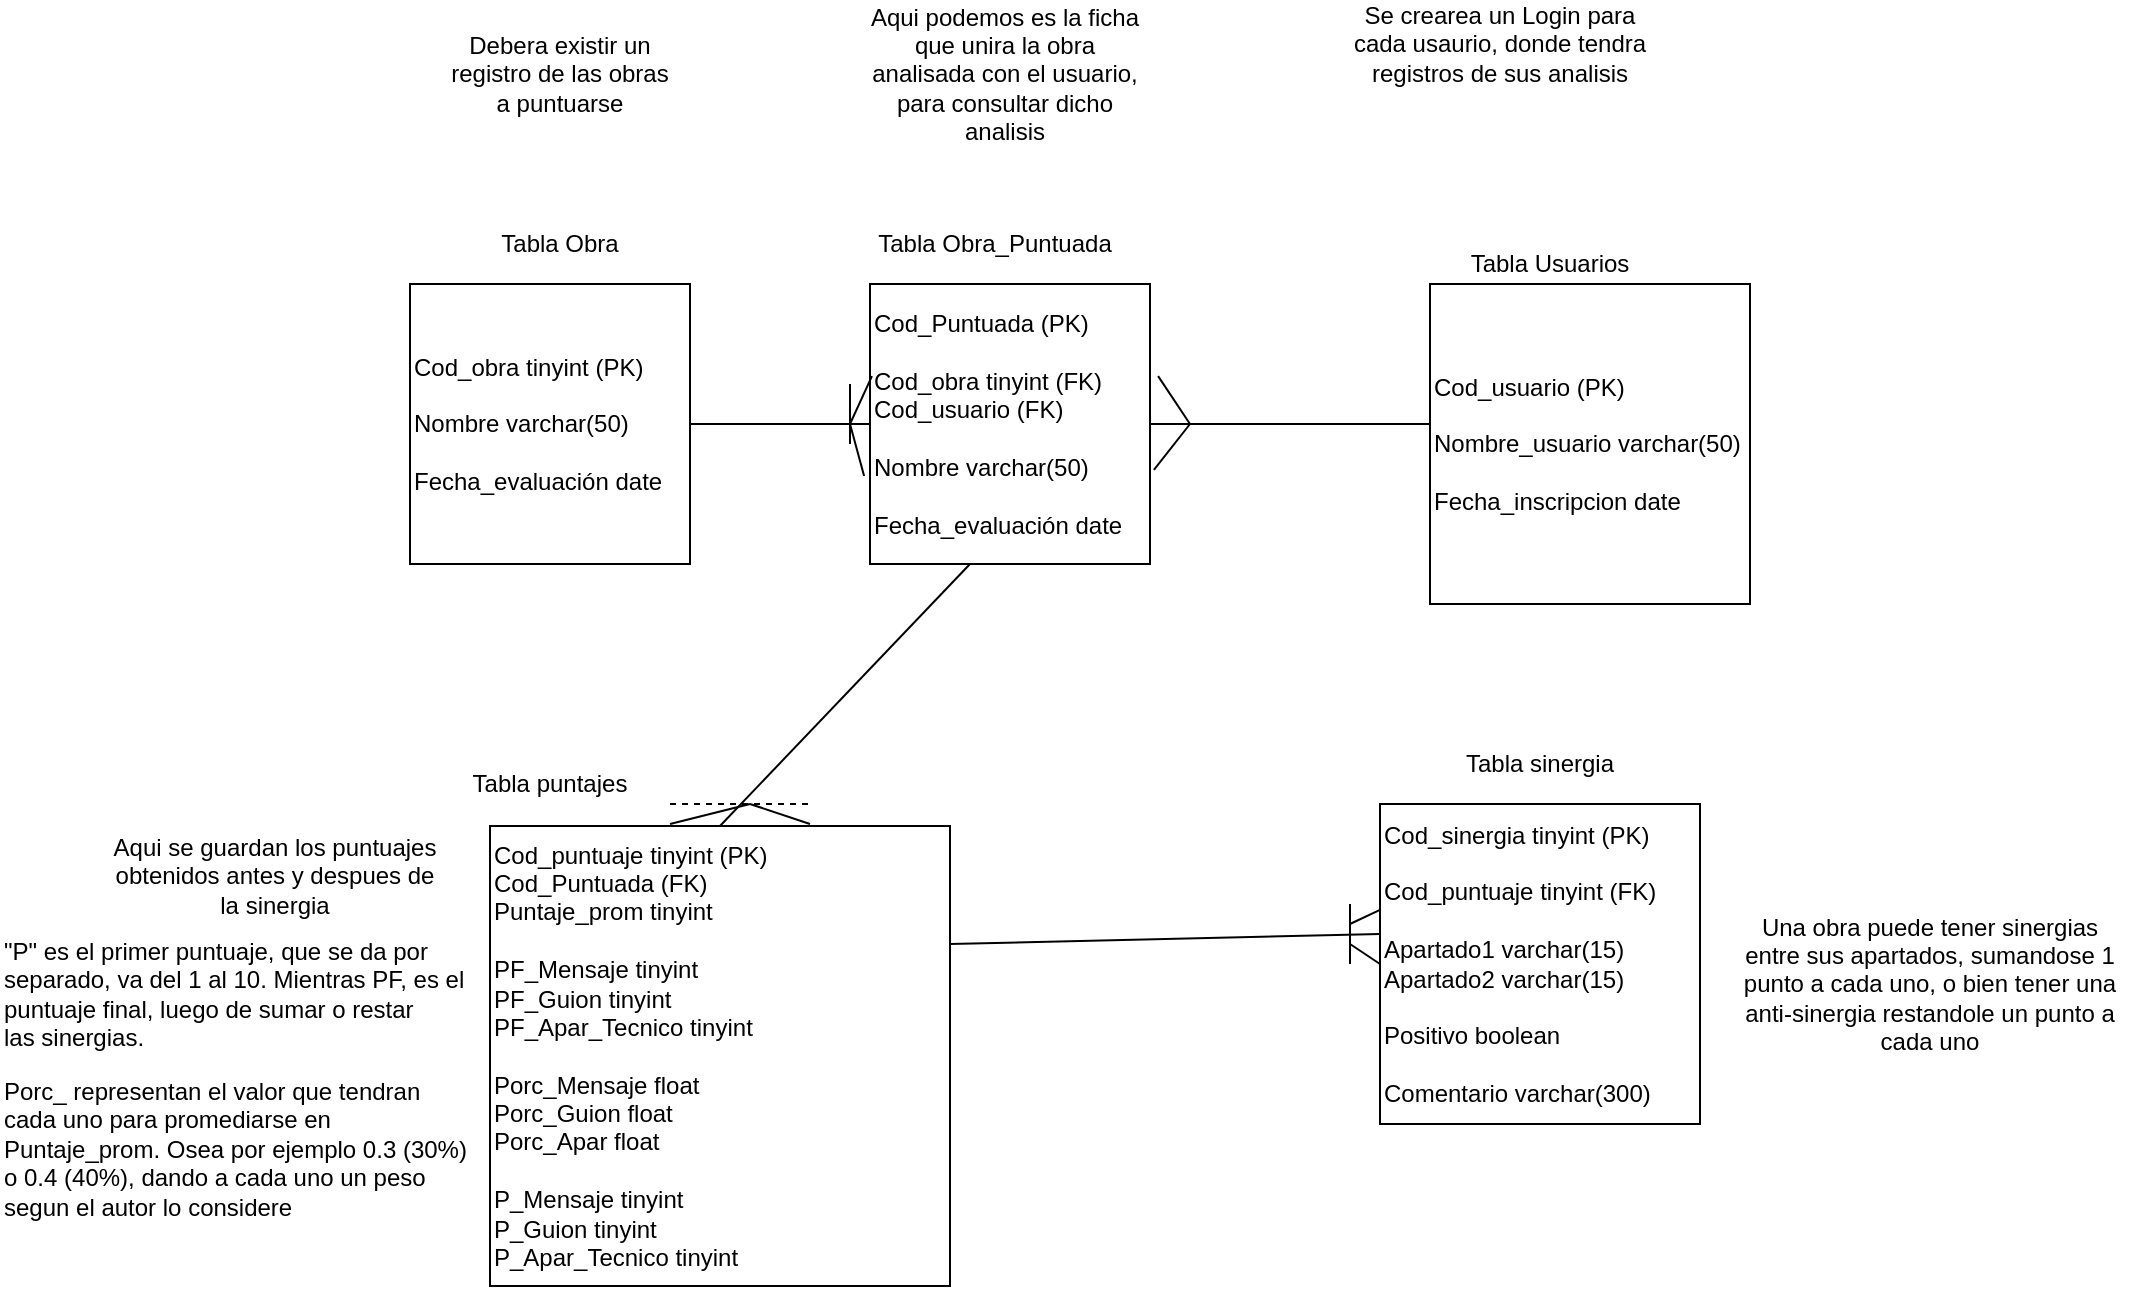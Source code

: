 <mxfile version="12.6.4" type="github">
  <diagram id="JBJWnH2A5ppMdrGDwTaD" name="Page-1">
    <mxGraphModel dx="1792" dy="1629" grid="1" gridSize="10" guides="1" tooltips="1" connect="1" arrows="1" fold="1" page="1" pageScale="1" pageWidth="850" pageHeight="1100" math="0" shadow="0">
      <root>
        <mxCell id="0"/>
        <mxCell id="1" parent="0"/>
        <mxCell id="qTqHNT2F86t1DctnGXYB-1" value="&lt;div align=&quot;left&quot;&gt;Cod_puntuaje tinyint (PK)&lt;br&gt;&lt;/div&gt;&lt;div align=&quot;left&quot;&gt;Cod_Puntuada (FK)&lt;br&gt;&lt;/div&gt;&lt;div align=&quot;left&quot;&gt;Puntaje_prom tinyint&lt;/div&gt;&lt;div align=&quot;left&quot;&gt;&lt;br&gt;&lt;/div&gt;&lt;div align=&quot;left&quot;&gt;PF_Mensaje tinyint&lt;br&gt;&lt;/div&gt;&lt;div align=&quot;left&quot;&gt;PF_Guion tinyint&lt;br&gt;&lt;/div&gt;&lt;div align=&quot;left&quot;&gt;PF_Apar_Tecnico tinyint&lt;/div&gt;&lt;div align=&quot;left&quot;&gt;&lt;br&gt;&lt;/div&gt;&lt;div align=&quot;left&quot;&gt;Porc_Mensaje float&lt;/div&gt;&lt;div align=&quot;left&quot;&gt;Porc_Guion float&lt;/div&gt;&lt;div align=&quot;left&quot;&gt;Porc_Apar float&lt;br&gt;&lt;/div&gt;&lt;div align=&quot;left&quot;&gt;&lt;br&gt;&lt;/div&gt;&lt;div align=&quot;left&quot;&gt;P_Mensaje tinyint&lt;/div&gt;&lt;div align=&quot;left&quot;&gt;P_Guion tinyint&lt;/div&gt;&lt;div align=&quot;left&quot;&gt;P_Apar_Tecnico tinyint&lt;br&gt;&lt;/div&gt;" style="whiteSpace=wrap;html=1;aspect=fixed;align=left;" parent="1" vertex="1">
          <mxGeometry x="-100" y="-239" width="230" height="230" as="geometry"/>
        </mxCell>
        <mxCell id="qTqHNT2F86t1DctnGXYB-2" value="Tabla puntajes" style="text;html=1;strokeColor=none;fillColor=none;align=center;verticalAlign=middle;whiteSpace=wrap;rounded=0;" parent="1" vertex="1">
          <mxGeometry x="-115" y="-270" width="90" height="20" as="geometry"/>
        </mxCell>
        <mxCell id="qTqHNT2F86t1DctnGXYB-4" value="" style="endArrow=none;html=1;entryX=0;entryY=0.406;entryDx=0;entryDy=0;entryPerimeter=0;" parent="1" target="qTqHNT2F86t1DctnGXYB-8" edge="1">
          <mxGeometry width="50" height="50" relative="1" as="geometry">
            <mxPoint x="130" y="-180" as="sourcePoint"/>
            <mxPoint x="-140" y="-90" as="targetPoint"/>
          </mxGeometry>
        </mxCell>
        <mxCell id="qTqHNT2F86t1DctnGXYB-5" value="" style="endArrow=none;html=1;entryX=0;entryY=0.5;entryDx=0;entryDy=0;" parent="1" edge="1" target="qTqHNT2F86t1DctnGXYB-8">
          <mxGeometry width="50" height="50" relative="1" as="geometry">
            <mxPoint x="330" y="-180" as="sourcePoint"/>
            <mxPoint x="110" y="-180" as="targetPoint"/>
          </mxGeometry>
        </mxCell>
        <mxCell id="qTqHNT2F86t1DctnGXYB-6" value="" style="endArrow=none;html=1;entryX=0;entryY=0.331;entryDx=0;entryDy=0;entryPerimeter=0;" parent="1" edge="1" target="qTqHNT2F86t1DctnGXYB-8">
          <mxGeometry width="50" height="50" relative="1" as="geometry">
            <mxPoint x="330" y="-190" as="sourcePoint"/>
            <mxPoint x="130" y="-170" as="targetPoint"/>
          </mxGeometry>
        </mxCell>
        <mxCell id="qTqHNT2F86t1DctnGXYB-7" value="" style="endArrow=none;html=1;" parent="1" edge="1">
          <mxGeometry width="50" height="50" relative="1" as="geometry">
            <mxPoint x="330" y="-170" as="sourcePoint"/>
            <mxPoint x="330" y="-200" as="targetPoint"/>
          </mxGeometry>
        </mxCell>
        <mxCell id="qTqHNT2F86t1DctnGXYB-8" value="&lt;div align=&quot;left&quot;&gt;Cod_sinergia tinyint (PK)&lt;br&gt;&lt;/div&gt;&lt;div align=&quot;left&quot;&gt;&lt;br&gt;&lt;/div&gt;&lt;div align=&quot;left&quot;&gt;Cod_puntuaje tinyint (FK)&lt;/div&gt;&lt;div align=&quot;left&quot;&gt;&lt;br&gt;&lt;/div&gt;&lt;div align=&quot;left&quot;&gt;Apartado1 varchar(15)&lt;/div&gt;&lt;div align=&quot;left&quot;&gt;Apartado2 varchar(15)&lt;br&gt;&lt;/div&gt;&lt;div align=&quot;left&quot;&gt;&lt;br&gt;&lt;/div&gt;&lt;div align=&quot;left&quot;&gt;Positivo boolean&lt;br&gt;&lt;/div&gt;&lt;div align=&quot;left&quot;&gt;&lt;br&gt;&lt;/div&gt;&lt;div align=&quot;left&quot;&gt;Comentario varchar(300)&lt;br&gt;&lt;/div&gt;" style="whiteSpace=wrap;html=1;aspect=fixed;align=left;" parent="1" vertex="1">
          <mxGeometry x="345" y="-250" width="160" height="160" as="geometry"/>
        </mxCell>
        <mxCell id="qTqHNT2F86t1DctnGXYB-9" value="Tabla sinergia" style="text;html=1;strokeColor=none;fillColor=none;align=center;verticalAlign=middle;whiteSpace=wrap;rounded=0;" parent="1" vertex="1">
          <mxGeometry x="355" y="-280" width="140" height="20" as="geometry"/>
        </mxCell>
        <mxCell id="qTqHNT2F86t1DctnGXYB-10" value="Tabla Obra" style="text;html=1;strokeColor=none;fillColor=none;align=center;verticalAlign=middle;whiteSpace=wrap;rounded=0;" parent="1" vertex="1">
          <mxGeometry x="-110" y="-540" width="90" height="20" as="geometry"/>
        </mxCell>
        <mxCell id="qTqHNT2F86t1DctnGXYB-11" value="&lt;div align=&quot;left&quot;&gt;Cod_obra tinyint (PK)&lt;br&gt;&lt;/div&gt;&lt;div align=&quot;left&quot;&gt;&lt;br&gt;&lt;/div&gt;&lt;div align=&quot;left&quot;&gt;Nombre varchar(50)&lt;/div&gt;&lt;div align=&quot;left&quot;&gt;&lt;br&gt;&lt;/div&gt;&lt;div align=&quot;left&quot;&gt;Fecha_evaluación date&lt;br&gt;&lt;/div&gt;" style="whiteSpace=wrap;html=1;aspect=fixed;align=left;" parent="1" vertex="1">
          <mxGeometry x="-140" y="-510" width="140" height="140" as="geometry"/>
        </mxCell>
        <mxCell id="qTqHNT2F86t1DctnGXYB-13" value="&lt;div align=&quot;left&quot;&gt;Cod_Puntuada (PK)&lt;br&gt;&lt;/div&gt;&lt;div align=&quot;left&quot;&gt;&lt;br&gt;&lt;/div&gt;&lt;div align=&quot;left&quot;&gt;Cod_obra tinyint (FK)&lt;/div&gt;&lt;div align=&quot;left&quot;&gt;Cod_usuario (FK)&lt;br&gt;&lt;/div&gt;&lt;div align=&quot;left&quot;&gt;&lt;br&gt;&lt;/div&gt;&lt;div align=&quot;left&quot;&gt;Nombre varchar(50)&lt;/div&gt;&lt;div align=&quot;left&quot;&gt;&lt;br&gt;&lt;/div&gt;&lt;div align=&quot;left&quot;&gt;Fecha_evaluación date&lt;br&gt;&lt;/div&gt;" style="whiteSpace=wrap;html=1;aspect=fixed;align=left;" parent="1" vertex="1">
          <mxGeometry x="90" y="-510" width="140" height="140" as="geometry"/>
        </mxCell>
        <mxCell id="qTqHNT2F86t1DctnGXYB-14" value="Tabla Obra_Puntuada" style="text;html=1;strokeColor=none;fillColor=none;align=center;verticalAlign=middle;whiteSpace=wrap;rounded=0;" parent="1" vertex="1">
          <mxGeometry x="85" y="-540" width="135" height="20" as="geometry"/>
        </mxCell>
        <mxCell id="qTqHNT2F86t1DctnGXYB-15" value="" style="endArrow=none;html=1;entryX=1;entryY=0.5;entryDx=0;entryDy=0;exitX=0;exitY=0.5;exitDx=0;exitDy=0;" parent="1" source="qTqHNT2F86t1DctnGXYB-13" target="qTqHNT2F86t1DctnGXYB-11" edge="1">
          <mxGeometry width="50" height="50" relative="1" as="geometry">
            <mxPoint x="60" y="-360" as="sourcePoint"/>
            <mxPoint x="-140" y="-70" as="targetPoint"/>
          </mxGeometry>
        </mxCell>
        <mxCell id="qTqHNT2F86t1DctnGXYB-16" value="" style="endArrow=none;html=1;" parent="1" edge="1">
          <mxGeometry width="50" height="50" relative="1" as="geometry">
            <mxPoint x="80" y="-430" as="sourcePoint"/>
            <mxPoint x="80" y="-460" as="targetPoint"/>
          </mxGeometry>
        </mxCell>
        <mxCell id="qTqHNT2F86t1DctnGXYB-20" value="" style="endArrow=none;html=1;entryX=0.007;entryY=0.329;entryDx=0;entryDy=0;entryPerimeter=0;" parent="1" target="qTqHNT2F86t1DctnGXYB-13" edge="1">
          <mxGeometry width="50" height="50" relative="1" as="geometry">
            <mxPoint x="80" y="-440" as="sourcePoint"/>
            <mxPoint x="-140" y="-70" as="targetPoint"/>
          </mxGeometry>
        </mxCell>
        <mxCell id="qTqHNT2F86t1DctnGXYB-21" value="" style="endArrow=none;html=1;entryX=-0.021;entryY=0.686;entryDx=0;entryDy=0;entryPerimeter=0;" parent="1" target="qTqHNT2F86t1DctnGXYB-13" edge="1">
          <mxGeometry width="50" height="50" relative="1" as="geometry">
            <mxPoint x="80" y="-440" as="sourcePoint"/>
            <mxPoint x="-140" y="-70" as="targetPoint"/>
          </mxGeometry>
        </mxCell>
        <mxCell id="qTqHNT2F86t1DctnGXYB-22" value="&lt;div align=&quot;left&quot;&gt;Cod_usuario (PK)&lt;/div&gt;&lt;div&gt;&lt;br&gt;&lt;/div&gt;&lt;div&gt;Nombre_usuario varchar(50)&lt;br&gt;&lt;/div&gt;&lt;div&gt;&lt;br&gt;&lt;/div&gt;&lt;div&gt;Fecha_inscripcion date&lt;br&gt;&lt;/div&gt;" style="whiteSpace=wrap;html=1;aspect=fixed;align=left;" parent="1" vertex="1">
          <mxGeometry x="370" y="-510" width="160" height="160" as="geometry"/>
        </mxCell>
        <mxCell id="qTqHNT2F86t1DctnGXYB-23" value="Tabla Usuarios" style="text;html=1;strokeColor=none;fillColor=none;align=center;verticalAlign=middle;whiteSpace=wrap;rounded=0;" parent="1" vertex="1">
          <mxGeometry x="370" y="-530" width="120" height="20" as="geometry"/>
        </mxCell>
        <mxCell id="khzGcjYmA4zi7UbtCgyK-1" value="Se crearea un Login para cada usaurio, donde tendra registros de sus analisis" style="text;html=1;strokeColor=none;fillColor=none;align=center;verticalAlign=middle;whiteSpace=wrap;rounded=0;" vertex="1" parent="1">
          <mxGeometry x="330" y="-650" width="150" height="40" as="geometry"/>
        </mxCell>
        <mxCell id="khzGcjYmA4zi7UbtCgyK-2" value="Aqui se guardan los puntuajes obtenidos antes y despues de la sinergia" style="text;html=1;strokeColor=none;fillColor=none;align=center;verticalAlign=middle;whiteSpace=wrap;rounded=0;" vertex="1" parent="1">
          <mxGeometry x="-290" y="-239" width="165" height="49" as="geometry"/>
        </mxCell>
        <mxCell id="khzGcjYmA4zi7UbtCgyK-3" value="Debera existir un registro de las obras a puntuarse" style="text;html=1;strokeColor=none;fillColor=none;align=center;verticalAlign=middle;whiteSpace=wrap;rounded=0;" vertex="1" parent="1">
          <mxGeometry x="-125" y="-640" width="120" height="50" as="geometry"/>
        </mxCell>
        <mxCell id="khzGcjYmA4zi7UbtCgyK-4" value="" style="endArrow=none;html=1;exitX=1;exitY=0.5;exitDx=0;exitDy=0;" edge="1" parent="1" source="qTqHNT2F86t1DctnGXYB-13">
          <mxGeometry width="50" height="50" relative="1" as="geometry">
            <mxPoint x="320" y="-390" as="sourcePoint"/>
            <mxPoint x="370" y="-440" as="targetPoint"/>
          </mxGeometry>
        </mxCell>
        <mxCell id="khzGcjYmA4zi7UbtCgyK-5" value="" style="endArrow=none;html=1;exitX=1.014;exitY=0.664;exitDx=0;exitDy=0;exitPerimeter=0;" edge="1" parent="1" source="qTqHNT2F86t1DctnGXYB-13">
          <mxGeometry width="50" height="50" relative="1" as="geometry">
            <mxPoint x="330" y="-340" as="sourcePoint"/>
            <mxPoint x="250" y="-440" as="targetPoint"/>
          </mxGeometry>
        </mxCell>
        <mxCell id="khzGcjYmA4zi7UbtCgyK-6" value="" style="endArrow=none;html=1;exitX=1.029;exitY=0.329;exitDx=0;exitDy=0;exitPerimeter=0;" edge="1" parent="1" source="qTqHNT2F86t1DctnGXYB-13">
          <mxGeometry width="50" height="50" relative="1" as="geometry">
            <mxPoint x="241.96" y="-407.04" as="sourcePoint"/>
            <mxPoint x="250" y="-440" as="targetPoint"/>
          </mxGeometry>
        </mxCell>
        <mxCell id="khzGcjYmA4zi7UbtCgyK-7" value="Aqui podemos es la ficha que unira la obra analisada con el usuario, para consultar dicho analisis" style="text;html=1;strokeColor=none;fillColor=none;align=center;verticalAlign=middle;whiteSpace=wrap;rounded=0;" vertex="1" parent="1">
          <mxGeometry x="85" y="-640" width="145" height="50" as="geometry"/>
        </mxCell>
        <mxCell id="khzGcjYmA4zi7UbtCgyK-8" value="" style="endArrow=none;html=1;exitX=0.5;exitY=0;exitDx=0;exitDy=0;" edge="1" parent="1" source="qTqHNT2F86t1DctnGXYB-1">
          <mxGeometry width="50" height="50" relative="1" as="geometry">
            <mxPoint x="90" y="-320" as="sourcePoint"/>
            <mxPoint x="140" y="-370" as="targetPoint"/>
          </mxGeometry>
        </mxCell>
        <mxCell id="khzGcjYmA4zi7UbtCgyK-9" value="" style="endArrow=none;dashed=1;html=1;" edge="1" parent="1">
          <mxGeometry width="50" height="50" relative="1" as="geometry">
            <mxPoint x="-10" y="-250" as="sourcePoint"/>
            <mxPoint x="60" y="-250" as="targetPoint"/>
          </mxGeometry>
        </mxCell>
        <mxCell id="khzGcjYmA4zi7UbtCgyK-10" value="Una obra puede tener sinergias entre sus apartados, sumandose 1 punto a cada uno, o bien tener una anti-sinergia restandole un punto a cada uno" style="text;html=1;strokeColor=none;fillColor=none;align=center;verticalAlign=middle;whiteSpace=wrap;rounded=0;" vertex="1" parent="1">
          <mxGeometry x="520" y="-200" width="200" height="80" as="geometry"/>
        </mxCell>
        <mxCell id="khzGcjYmA4zi7UbtCgyK-11" value="&lt;div&gt;&quot;P&quot; es el primer puntuaje, que se da por&lt;/div&gt;&lt;div&gt;separado, va del 1 al 10. Mientras PF, es el&lt;/div&gt;&lt;div&gt;puntuaje final, luego de sumar o restar&lt;/div&gt;&lt;div&gt;las sinergias.&lt;br&gt;&lt;/div&gt;" style="text;html=1;" vertex="1" parent="1">
          <mxGeometry x="-345" y="-190" width="230" height="74" as="geometry"/>
        </mxCell>
        <mxCell id="khzGcjYmA4zi7UbtCgyK-12" value="&lt;div&gt;Porc_ representan el valor que tendran &lt;br&gt;&lt;/div&gt;&lt;div&gt;cada uno para promediarse en&lt;/div&gt;&lt;div&gt;Puntaje_prom. Osea por ejemplo 0.3 (30%)&lt;/div&gt;&lt;div&gt;o 0.4 (40%), dando a cada uno un peso&lt;/div&gt;&lt;div&gt;segun el autor lo considere&lt;br&gt;&lt;/div&gt;" style="text;html=1;" vertex="1" parent="1">
          <mxGeometry x="-345" y="-120" width="230" height="90" as="geometry"/>
        </mxCell>
        <mxCell id="khzGcjYmA4zi7UbtCgyK-13" value="" style="endArrow=none;html=1;" edge="1" parent="1">
          <mxGeometry width="50" height="50" relative="1" as="geometry">
            <mxPoint x="-10" y="-240" as="sourcePoint"/>
            <mxPoint x="30" y="-250" as="targetPoint"/>
          </mxGeometry>
        </mxCell>
        <mxCell id="khzGcjYmA4zi7UbtCgyK-14" value="" style="endArrow=none;html=1;" edge="1" parent="1">
          <mxGeometry width="50" height="50" relative="1" as="geometry">
            <mxPoint x="60" y="-240" as="sourcePoint"/>
            <mxPoint x="30" y="-250" as="targetPoint"/>
          </mxGeometry>
        </mxCell>
      </root>
    </mxGraphModel>
  </diagram>
</mxfile>
